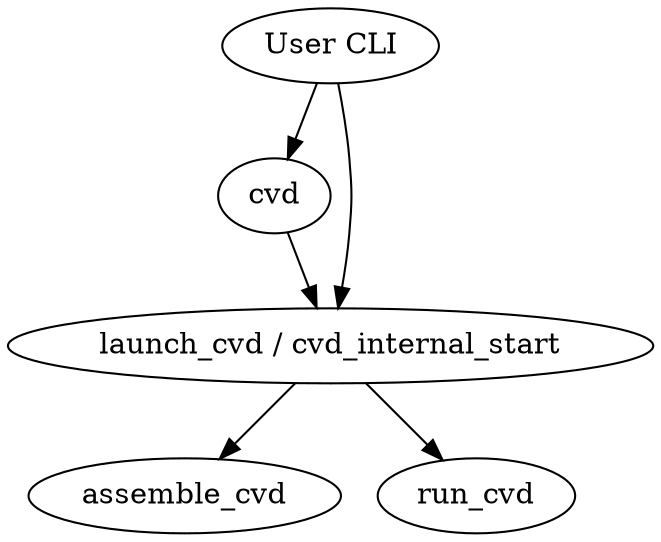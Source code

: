 digraph {
  assemble_cvd [URL = "https://cs.android.com/android/platform/superproject/+/master:device/google/cuttlefish/host/commands/assemble_cvd/"]
  cvd [URL = "https://cs.android.com/android/platform/superproject/+/master:device/google/cuttlefish/host/commands/cvd/"]
  cvd_internal_start [label = "launch_cvd / cvd_internal_start", URL = "https://cs.android.com/android/platform/superproject/+/master:device/google/cuttlefish/host/commands/start/"]
  run_cvd [URL = "https://cs.android.com/android/platform/superproject/+/master:device/google/cuttlefish/host/commands/run_cvd/"]
  user [label = "User CLI"]

  user -> cvd
  cvd -> cvd_internal_start
  user -> cvd_internal_start
  cvd_internal_start -> assemble_cvd
  cvd_internal_start -> run_cvd
}
